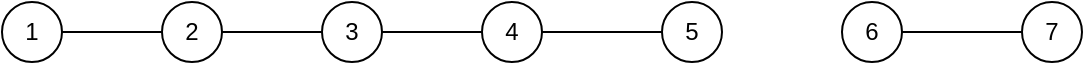 <mxfile version="20.7.4" type="github">
  <diagram id="tOIdhlu8bh-TVHos4l_9" name="Page-1">
    <mxGraphModel dx="2607" dy="1325" grid="1" gridSize="10" guides="1" tooltips="1" connect="1" arrows="1" fold="1" page="1" pageScale="1" pageWidth="850" pageHeight="1100" math="0" shadow="0">
      <root>
        <mxCell id="0" />
        <mxCell id="1" parent="0" />
        <mxCell id="uRaPAf0IPCQTFlULBdDJ-1" value="1" style="ellipse;whiteSpace=wrap;html=1;aspect=fixed;" vertex="1" parent="1">
          <mxGeometry x="110" y="150" width="30" height="30" as="geometry" />
        </mxCell>
        <mxCell id="uRaPAf0IPCQTFlULBdDJ-4" value="3" style="ellipse;whiteSpace=wrap;html=1;aspect=fixed;" vertex="1" parent="1">
          <mxGeometry x="270" y="150" width="30" height="30" as="geometry" />
        </mxCell>
        <mxCell id="uRaPAf0IPCQTFlULBdDJ-5" value="2" style="ellipse;whiteSpace=wrap;html=1;aspect=fixed;" vertex="1" parent="1">
          <mxGeometry x="190" y="150" width="30" height="30" as="geometry" />
        </mxCell>
        <mxCell id="uRaPAf0IPCQTFlULBdDJ-6" value="4" style="ellipse;whiteSpace=wrap;html=1;aspect=fixed;" vertex="1" parent="1">
          <mxGeometry x="350" y="150" width="30" height="30" as="geometry" />
        </mxCell>
        <mxCell id="uRaPAf0IPCQTFlULBdDJ-7" value="5" style="ellipse;whiteSpace=wrap;html=1;aspect=fixed;" vertex="1" parent="1">
          <mxGeometry x="440" y="150" width="30" height="30" as="geometry" />
        </mxCell>
        <mxCell id="uRaPAf0IPCQTFlULBdDJ-8" value="6" style="ellipse;whiteSpace=wrap;html=1;aspect=fixed;" vertex="1" parent="1">
          <mxGeometry x="530" y="150" width="30" height="30" as="geometry" />
        </mxCell>
        <mxCell id="uRaPAf0IPCQTFlULBdDJ-9" value="7" style="ellipse;whiteSpace=wrap;html=1;aspect=fixed;" vertex="1" parent="1">
          <mxGeometry x="620" y="150" width="30" height="30" as="geometry" />
        </mxCell>
        <mxCell id="uRaPAf0IPCQTFlULBdDJ-46" value="" style="endArrow=none;html=1;rounded=0;exitX=1;exitY=0.5;exitDx=0;exitDy=0;entryX=0;entryY=0.5;entryDx=0;entryDy=0;" edge="1" parent="1" source="uRaPAf0IPCQTFlULBdDJ-1" target="uRaPAf0IPCQTFlULBdDJ-5">
          <mxGeometry width="50" height="50" relative="1" as="geometry">
            <mxPoint x="260" y="350" as="sourcePoint" />
            <mxPoint x="310" y="300" as="targetPoint" />
          </mxGeometry>
        </mxCell>
        <mxCell id="uRaPAf0IPCQTFlULBdDJ-56" value="" style="endArrow=none;html=1;rounded=0;exitX=1;exitY=0.5;exitDx=0;exitDy=0;entryX=0;entryY=0.5;entryDx=0;entryDy=0;exitPerimeter=0;" edge="1" parent="1" source="uRaPAf0IPCQTFlULBdDJ-5" target="uRaPAf0IPCQTFlULBdDJ-4">
          <mxGeometry width="50" height="50" relative="1" as="geometry">
            <mxPoint x="150" y="175" as="sourcePoint" />
            <mxPoint x="200" y="175" as="targetPoint" />
          </mxGeometry>
        </mxCell>
        <mxCell id="uRaPAf0IPCQTFlULBdDJ-57" value="" style="endArrow=none;html=1;rounded=0;exitX=1;exitY=0.5;exitDx=0;exitDy=0;entryX=0;entryY=0.5;entryDx=0;entryDy=0;" edge="1" parent="1" source="uRaPAf0IPCQTFlULBdDJ-4" target="uRaPAf0IPCQTFlULBdDJ-6">
          <mxGeometry width="50" height="50" relative="1" as="geometry">
            <mxPoint x="160" y="185" as="sourcePoint" />
            <mxPoint x="210" y="185" as="targetPoint" />
          </mxGeometry>
        </mxCell>
        <mxCell id="uRaPAf0IPCQTFlULBdDJ-58" value="" style="endArrow=none;html=1;rounded=0;exitX=1;exitY=0.5;exitDx=0;exitDy=0;entryX=0;entryY=0.5;entryDx=0;entryDy=0;" edge="1" parent="1" source="uRaPAf0IPCQTFlULBdDJ-6" target="uRaPAf0IPCQTFlULBdDJ-7">
          <mxGeometry width="50" height="50" relative="1" as="geometry">
            <mxPoint x="310" y="175" as="sourcePoint" />
            <mxPoint x="420" y="170" as="targetPoint" />
          </mxGeometry>
        </mxCell>
        <mxCell id="uRaPAf0IPCQTFlULBdDJ-60" value="" style="endArrow=none;html=1;rounded=0;exitX=1;exitY=0.5;exitDx=0;exitDy=0;entryX=0;entryY=0.5;entryDx=0;entryDy=0;" edge="1" parent="1" source="uRaPAf0IPCQTFlULBdDJ-8" target="uRaPAf0IPCQTFlULBdDJ-9">
          <mxGeometry width="50" height="50" relative="1" as="geometry">
            <mxPoint x="480" y="175" as="sourcePoint" />
            <mxPoint x="540" y="175" as="targetPoint" />
          </mxGeometry>
        </mxCell>
      </root>
    </mxGraphModel>
  </diagram>
</mxfile>
